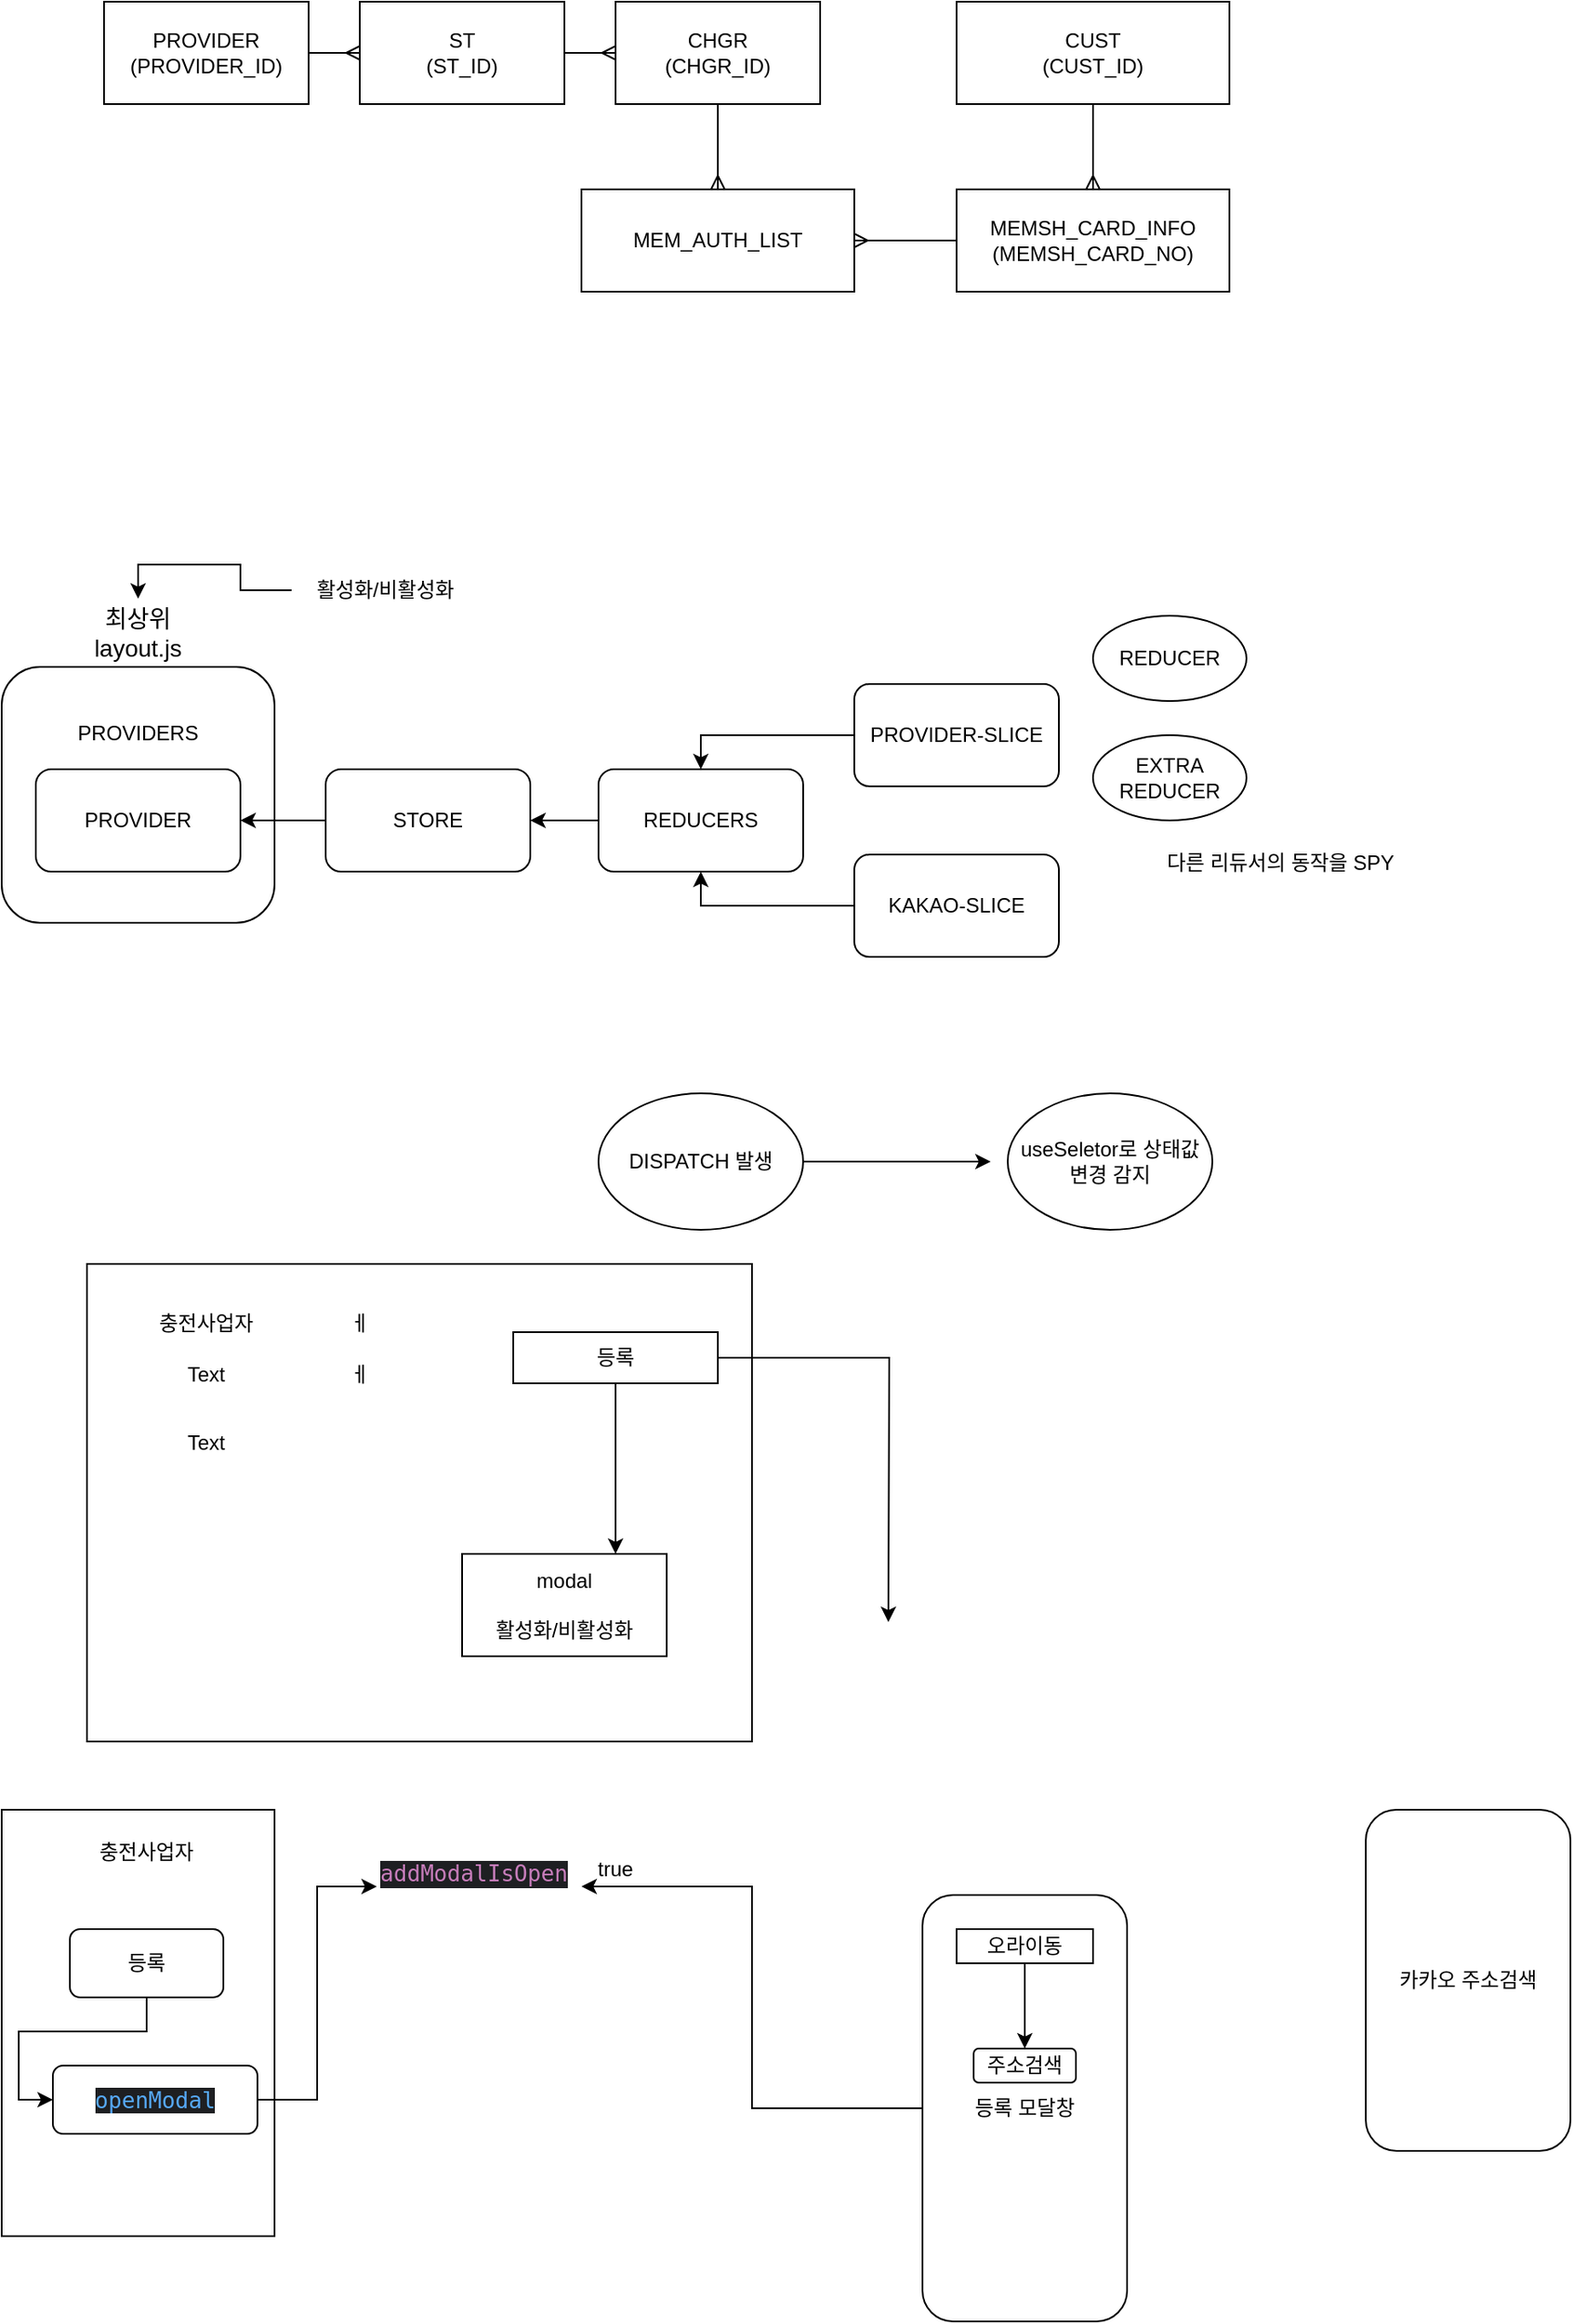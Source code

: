 <mxfile version="22.1.11" type="github">
  <diagram id="Oc9VZ4RDsRu7IjmT5tZU" name="페이지-1">
    <mxGraphModel dx="1050" dy="565" grid="1" gridSize="10" guides="1" tooltips="1" connect="1" arrows="1" fold="1" page="1" pageScale="1" pageWidth="827" pageHeight="1169" math="0" shadow="0">
      <root>
        <mxCell id="0" />
        <mxCell id="1" parent="0" />
        <mxCell id="dKqDjVCrPPVPqC3nHR22-33" value="" style="rounded=0;whiteSpace=wrap;html=1;" vertex="1" parent="1">
          <mxGeometry x="40" y="1120" width="160" height="250" as="geometry" />
        </mxCell>
        <mxCell id="dKqDjVCrPPVPqC3nHR22-3" value="&lt;br&gt;&lt;br&gt;PROVIDERS&lt;br&gt;&lt;br&gt;&lt;br&gt;&lt;br&gt;&lt;br&gt;&lt;br&gt;&lt;br&gt;&lt;br&gt;" style="rounded=1;whiteSpace=wrap;html=1;" vertex="1" parent="1">
          <mxGeometry x="40" y="450" width="160" height="150" as="geometry" />
        </mxCell>
        <mxCell id="3PDpEoZ0g_ruiQbjt8_G-4" style="edgeStyle=orthogonalEdgeStyle;rounded=0;orthogonalLoop=1;jettySize=auto;html=1;endArrow=ERmany;endFill=0;" parent="1" source="3PDpEoZ0g_ruiQbjt8_G-1" target="3PDpEoZ0g_ruiQbjt8_G-2" edge="1">
          <mxGeometry relative="1" as="geometry" />
        </mxCell>
        <mxCell id="3PDpEoZ0g_ruiQbjt8_G-1" value="PROVIDER&lt;br&gt;(PROVIDER_ID)" style="rounded=0;whiteSpace=wrap;html=1;" parent="1" vertex="1">
          <mxGeometry x="100" y="60" width="120" height="60" as="geometry" />
        </mxCell>
        <mxCell id="3PDpEoZ0g_ruiQbjt8_G-5" style="edgeStyle=orthogonalEdgeStyle;rounded=0;orthogonalLoop=1;jettySize=auto;html=1;endArrow=ERmany;endFill=0;" parent="1" source="3PDpEoZ0g_ruiQbjt8_G-2" target="3PDpEoZ0g_ruiQbjt8_G-3" edge="1">
          <mxGeometry relative="1" as="geometry" />
        </mxCell>
        <mxCell id="3PDpEoZ0g_ruiQbjt8_G-2" value="ST&lt;br&gt;(ST_ID)" style="rounded=0;whiteSpace=wrap;html=1;" parent="1" vertex="1">
          <mxGeometry x="250" y="60" width="120" height="60" as="geometry" />
        </mxCell>
        <mxCell id="3PDpEoZ0g_ruiQbjt8_G-7" style="edgeStyle=orthogonalEdgeStyle;rounded=0;orthogonalLoop=1;jettySize=auto;html=1;endArrow=ERmany;endFill=0;" parent="1" source="3PDpEoZ0g_ruiQbjt8_G-3" target="3PDpEoZ0g_ruiQbjt8_G-6" edge="1">
          <mxGeometry relative="1" as="geometry" />
        </mxCell>
        <mxCell id="3PDpEoZ0g_ruiQbjt8_G-3" value="CHGR&lt;br&gt;(CHGR_ID)" style="rounded=0;whiteSpace=wrap;html=1;" parent="1" vertex="1">
          <mxGeometry x="400" y="60" width="120" height="60" as="geometry" />
        </mxCell>
        <mxCell id="3PDpEoZ0g_ruiQbjt8_G-6" value="MEM_AUTH_LIST" style="rounded=0;whiteSpace=wrap;html=1;" parent="1" vertex="1">
          <mxGeometry x="380" y="170" width="160" height="60" as="geometry" />
        </mxCell>
        <mxCell id="3PDpEoZ0g_ruiQbjt8_G-11" style="edgeStyle=orthogonalEdgeStyle;rounded=0;orthogonalLoop=1;jettySize=auto;html=1;entryX=1;entryY=0.5;entryDx=0;entryDy=0;endArrow=ERmany;endFill=0;" parent="1" source="3PDpEoZ0g_ruiQbjt8_G-8" target="3PDpEoZ0g_ruiQbjt8_G-6" edge="1">
          <mxGeometry relative="1" as="geometry" />
        </mxCell>
        <mxCell id="3PDpEoZ0g_ruiQbjt8_G-8" value="MEMSH_CARD_INFO&lt;br&gt;(MEMSH_CARD_NO)" style="rounded=0;whiteSpace=wrap;html=1;" parent="1" vertex="1">
          <mxGeometry x="600" y="170" width="160" height="60" as="geometry" />
        </mxCell>
        <mxCell id="3PDpEoZ0g_ruiQbjt8_G-10" style="edgeStyle=orthogonalEdgeStyle;rounded=0;orthogonalLoop=1;jettySize=auto;html=1;endArrow=ERmany;endFill=0;" parent="1" source="3PDpEoZ0g_ruiQbjt8_G-9" target="3PDpEoZ0g_ruiQbjt8_G-8" edge="1">
          <mxGeometry relative="1" as="geometry" />
        </mxCell>
        <mxCell id="3PDpEoZ0g_ruiQbjt8_G-9" value="CUST&lt;br&gt;(CUST_ID)" style="rounded=0;whiteSpace=wrap;html=1;" parent="1" vertex="1">
          <mxGeometry x="600" y="60" width="160" height="60" as="geometry" />
        </mxCell>
        <mxCell id="dKqDjVCrPPVPqC3nHR22-4" style="edgeStyle=orthogonalEdgeStyle;rounded=0;orthogonalLoop=1;jettySize=auto;html=1;entryX=1;entryY=0.5;entryDx=0;entryDy=0;" edge="1" parent="1" source="dKqDjVCrPPVPqC3nHR22-1" target="dKqDjVCrPPVPqC3nHR22-2">
          <mxGeometry relative="1" as="geometry" />
        </mxCell>
        <mxCell id="dKqDjVCrPPVPqC3nHR22-1" value="STORE" style="rounded=1;whiteSpace=wrap;html=1;" vertex="1" parent="1">
          <mxGeometry x="230" y="510" width="120" height="60" as="geometry" />
        </mxCell>
        <mxCell id="dKqDjVCrPPVPqC3nHR22-2" value="PROVIDER" style="rounded=1;whiteSpace=wrap;html=1;" vertex="1" parent="1">
          <mxGeometry x="60" y="510" width="120" height="60" as="geometry" />
        </mxCell>
        <mxCell id="dKqDjVCrPPVPqC3nHR22-5" value="최상위 layout.js" style="text;html=1;strokeColor=none;fillColor=none;align=center;verticalAlign=middle;whiteSpace=wrap;rounded=0;fontStyle=0;fontSize=14;" vertex="1" parent="1">
          <mxGeometry x="90" y="410" width="60" height="40" as="geometry" />
        </mxCell>
        <mxCell id="dKqDjVCrPPVPqC3nHR22-7" style="edgeStyle=orthogonalEdgeStyle;rounded=0;orthogonalLoop=1;jettySize=auto;html=1;entryX=1;entryY=0.5;entryDx=0;entryDy=0;" edge="1" parent="1" source="dKqDjVCrPPVPqC3nHR22-6" target="dKqDjVCrPPVPqC3nHR22-1">
          <mxGeometry relative="1" as="geometry" />
        </mxCell>
        <mxCell id="dKqDjVCrPPVPqC3nHR22-6" value="REDUCERS" style="rounded=1;whiteSpace=wrap;html=1;" vertex="1" parent="1">
          <mxGeometry x="390" y="510" width="120" height="60" as="geometry" />
        </mxCell>
        <mxCell id="dKqDjVCrPPVPqC3nHR22-10" style="edgeStyle=orthogonalEdgeStyle;rounded=0;orthogonalLoop=1;jettySize=auto;html=1;entryX=0.5;entryY=0;entryDx=0;entryDy=0;" edge="1" parent="1" source="dKqDjVCrPPVPqC3nHR22-8" target="dKqDjVCrPPVPqC3nHR22-6">
          <mxGeometry relative="1" as="geometry" />
        </mxCell>
        <mxCell id="dKqDjVCrPPVPqC3nHR22-8" value="PROVIDER-SLICE" style="rounded=1;whiteSpace=wrap;html=1;" vertex="1" parent="1">
          <mxGeometry x="540" y="460" width="120" height="60" as="geometry" />
        </mxCell>
        <mxCell id="dKqDjVCrPPVPqC3nHR22-12" style="edgeStyle=orthogonalEdgeStyle;rounded=0;orthogonalLoop=1;jettySize=auto;html=1;entryX=0.5;entryY=1;entryDx=0;entryDy=0;" edge="1" parent="1" source="dKqDjVCrPPVPqC3nHR22-9" target="dKqDjVCrPPVPqC3nHR22-6">
          <mxGeometry relative="1" as="geometry" />
        </mxCell>
        <mxCell id="dKqDjVCrPPVPqC3nHR22-9" value="KAKAO-SLICE" style="rounded=1;whiteSpace=wrap;html=1;" vertex="1" parent="1">
          <mxGeometry x="540" y="560" width="120" height="60" as="geometry" />
        </mxCell>
        <mxCell id="dKqDjVCrPPVPqC3nHR22-13" value="REDUCER" style="ellipse;whiteSpace=wrap;html=1;" vertex="1" parent="1">
          <mxGeometry x="680" y="420" width="90" height="50" as="geometry" />
        </mxCell>
        <mxCell id="dKqDjVCrPPVPqC3nHR22-14" value="EXTRA&lt;br&gt;REDUCER" style="ellipse;whiteSpace=wrap;html=1;" vertex="1" parent="1">
          <mxGeometry x="680" y="490" width="90" height="50" as="geometry" />
        </mxCell>
        <mxCell id="dKqDjVCrPPVPqC3nHR22-15" value="다른 리듀서의 동작을 SPY" style="text;html=1;strokeColor=none;fillColor=none;align=center;verticalAlign=middle;whiteSpace=wrap;rounded=0;" vertex="1" parent="1">
          <mxGeometry x="710" y="550" width="160" height="30" as="geometry" />
        </mxCell>
        <mxCell id="dKqDjVCrPPVPqC3nHR22-17" style="edgeStyle=orthogonalEdgeStyle;rounded=0;orthogonalLoop=1;jettySize=auto;html=1;" edge="1" parent="1" source="dKqDjVCrPPVPqC3nHR22-16">
          <mxGeometry relative="1" as="geometry">
            <mxPoint x="620" y="740" as="targetPoint" />
          </mxGeometry>
        </mxCell>
        <mxCell id="dKqDjVCrPPVPqC3nHR22-16" value="DISPATCH 발생" style="ellipse;whiteSpace=wrap;html=1;" vertex="1" parent="1">
          <mxGeometry x="390" y="700" width="120" height="80" as="geometry" />
        </mxCell>
        <mxCell id="dKqDjVCrPPVPqC3nHR22-18" value="useSeletor로 상태값 변경 감지" style="ellipse;whiteSpace=wrap;html=1;" vertex="1" parent="1">
          <mxGeometry x="630" y="700" width="120" height="80" as="geometry" />
        </mxCell>
        <mxCell id="dKqDjVCrPPVPqC3nHR22-20" value="" style="rounded=0;whiteSpace=wrap;html=1;" vertex="1" parent="1">
          <mxGeometry x="90" y="800" width="390" height="280" as="geometry" />
        </mxCell>
        <mxCell id="dKqDjVCrPPVPqC3nHR22-21" value="modal&lt;br&gt;&lt;br&gt;활성화/비활성화" style="rounded=0;whiteSpace=wrap;html=1;" vertex="1" parent="1">
          <mxGeometry x="310" y="970" width="120" height="60" as="geometry" />
        </mxCell>
        <mxCell id="dKqDjVCrPPVPqC3nHR22-22" value="충전사업자" style="text;html=1;strokeColor=none;fillColor=none;align=center;verticalAlign=middle;whiteSpace=wrap;rounded=0;" vertex="1" parent="1">
          <mxGeometry x="120" y="820" width="80" height="30" as="geometry" />
        </mxCell>
        <mxCell id="dKqDjVCrPPVPqC3nHR22-24" style="edgeStyle=orthogonalEdgeStyle;rounded=0;orthogonalLoop=1;jettySize=auto;html=1;entryX=0.75;entryY=0;entryDx=0;entryDy=0;" edge="1" parent="1" source="dKqDjVCrPPVPqC3nHR22-23" target="dKqDjVCrPPVPqC3nHR22-21">
          <mxGeometry relative="1" as="geometry" />
        </mxCell>
        <mxCell id="dKqDjVCrPPVPqC3nHR22-26" style="edgeStyle=orthogonalEdgeStyle;rounded=0;orthogonalLoop=1;jettySize=auto;html=1;" edge="1" parent="1" source="dKqDjVCrPPVPqC3nHR22-23">
          <mxGeometry relative="1" as="geometry">
            <mxPoint x="560" y="1010" as="targetPoint" />
          </mxGeometry>
        </mxCell>
        <mxCell id="dKqDjVCrPPVPqC3nHR22-23" value="등록" style="rounded=0;whiteSpace=wrap;html=1;" vertex="1" parent="1">
          <mxGeometry x="340" y="840" width="120" height="30" as="geometry" />
        </mxCell>
        <mxCell id="dKqDjVCrPPVPqC3nHR22-27" style="edgeStyle=orthogonalEdgeStyle;rounded=0;orthogonalLoop=1;jettySize=auto;html=1;entryX=0.5;entryY=0;entryDx=0;entryDy=0;" edge="1" parent="1" source="dKqDjVCrPPVPqC3nHR22-25" target="dKqDjVCrPPVPqC3nHR22-5">
          <mxGeometry relative="1" as="geometry" />
        </mxCell>
        <mxCell id="dKqDjVCrPPVPqC3nHR22-25" value="활성화/비활성화" style="text;html=1;strokeColor=none;fillColor=none;align=center;verticalAlign=middle;whiteSpace=wrap;rounded=0;" vertex="1" parent="1">
          <mxGeometry x="210" y="390" width="110" height="30" as="geometry" />
        </mxCell>
        <mxCell id="dKqDjVCrPPVPqC3nHR22-30" style="edgeStyle=orthogonalEdgeStyle;rounded=0;orthogonalLoop=1;jettySize=auto;html=1;entryX=0;entryY=0.5;entryDx=0;entryDy=0;" edge="1" parent="1" source="dKqDjVCrPPVPqC3nHR22-28" target="dKqDjVCrPPVPqC3nHR22-29">
          <mxGeometry relative="1" as="geometry" />
        </mxCell>
        <mxCell id="dKqDjVCrPPVPqC3nHR22-28" value="등록" style="rounded=1;whiteSpace=wrap;html=1;" vertex="1" parent="1">
          <mxGeometry x="80" y="1190" width="90" height="40" as="geometry" />
        </mxCell>
        <mxCell id="dKqDjVCrPPVPqC3nHR22-36" style="edgeStyle=orthogonalEdgeStyle;rounded=0;orthogonalLoop=1;jettySize=auto;html=1;entryX=0;entryY=0.5;entryDx=0;entryDy=0;" edge="1" parent="1" source="dKqDjVCrPPVPqC3nHR22-29" target="dKqDjVCrPPVPqC3nHR22-31">
          <mxGeometry relative="1" as="geometry" />
        </mxCell>
        <mxCell id="dKqDjVCrPPVPqC3nHR22-29" value="&lt;div style=&quot;background-color:#1e1f22;color:#bcbec4&quot;&gt;&lt;pre style=&quot;font-family:&#39;JetBrains Mono&#39;,monospace;font-size:9.8pt;&quot;&gt;&lt;span style=&quot;color:#56a8f5;&quot;&gt;openModal&lt;/span&gt;&lt;/pre&gt;&lt;/div&gt;" style="rounded=1;whiteSpace=wrap;html=1;" vertex="1" parent="1">
          <mxGeometry x="70" y="1270" width="120" height="40" as="geometry" />
        </mxCell>
        <mxCell id="dKqDjVCrPPVPqC3nHR22-31" value="&lt;div style=&quot;background-color:#1e1f22;color:#bcbec4&quot;&gt;&lt;pre style=&quot;font-family:&#39;JetBrains Mono&#39;,monospace;font-size:9.8pt;&quot;&gt;&lt;span style=&quot;color:#c77dbb;&quot;&gt;addModalIsOpen&lt;/span&gt;&lt;/pre&gt;&lt;/div&gt;" style="text;whiteSpace=wrap;html=1;" vertex="1" parent="1">
          <mxGeometry x="260" y="1130" width="120" height="70" as="geometry" />
        </mxCell>
        <mxCell id="dKqDjVCrPPVPqC3nHR22-32" value="true" style="text;html=1;strokeColor=none;fillColor=none;align=center;verticalAlign=middle;whiteSpace=wrap;rounded=0;" vertex="1" parent="1">
          <mxGeometry x="370" y="1140" width="60" height="30" as="geometry" />
        </mxCell>
        <mxCell id="dKqDjVCrPPVPqC3nHR22-34" value="충전사업자" style="text;html=1;strokeColor=none;fillColor=none;align=center;verticalAlign=middle;whiteSpace=wrap;rounded=0;" vertex="1" parent="1">
          <mxGeometry x="90" y="1130" width="70" height="30" as="geometry" />
        </mxCell>
        <mxCell id="dKqDjVCrPPVPqC3nHR22-37" style="edgeStyle=orthogonalEdgeStyle;rounded=0;orthogonalLoop=1;jettySize=auto;html=1;" edge="1" parent="1" source="dKqDjVCrPPVPqC3nHR22-35" target="dKqDjVCrPPVPqC3nHR22-31">
          <mxGeometry relative="1" as="geometry" />
        </mxCell>
        <mxCell id="dKqDjVCrPPVPqC3nHR22-35" value="등록 모달창" style="rounded=1;whiteSpace=wrap;html=1;" vertex="1" parent="1">
          <mxGeometry x="580" y="1170" width="120" height="250" as="geometry" />
        </mxCell>
        <mxCell id="dKqDjVCrPPVPqC3nHR22-38" value="주소검색" style="rounded=1;whiteSpace=wrap;html=1;" vertex="1" parent="1">
          <mxGeometry x="610" y="1260" width="60" height="20" as="geometry" />
        </mxCell>
        <mxCell id="dKqDjVCrPPVPqC3nHR22-39" value="카카오 주소검색" style="rounded=1;whiteSpace=wrap;html=1;" vertex="1" parent="1">
          <mxGeometry x="840" y="1120" width="120" height="200" as="geometry" />
        </mxCell>
        <mxCell id="dKqDjVCrPPVPqC3nHR22-41" value="" style="edgeStyle=orthogonalEdgeStyle;rounded=0;orthogonalLoop=1;jettySize=auto;html=1;" edge="1" parent="1" source="dKqDjVCrPPVPqC3nHR22-40" target="dKqDjVCrPPVPqC3nHR22-38">
          <mxGeometry relative="1" as="geometry" />
        </mxCell>
        <mxCell id="dKqDjVCrPPVPqC3nHR22-40" value="오라이동" style="rounded=0;whiteSpace=wrap;html=1;" vertex="1" parent="1">
          <mxGeometry x="600" y="1190" width="80" height="20" as="geometry" />
        </mxCell>
        <mxCell id="dKqDjVCrPPVPqC3nHR22-42" value="Text" style="text;html=1;strokeColor=none;fillColor=none;align=center;verticalAlign=middle;whiteSpace=wrap;rounded=0;" vertex="1" parent="1">
          <mxGeometry x="130" y="850" width="60" height="30" as="geometry" />
        </mxCell>
        <mxCell id="dKqDjVCrPPVPqC3nHR22-43" value="Text" style="text;html=1;strokeColor=none;fillColor=none;align=center;verticalAlign=middle;whiteSpace=wrap;rounded=0;" vertex="1" parent="1">
          <mxGeometry x="130" y="890" width="60" height="30" as="geometry" />
        </mxCell>
        <mxCell id="dKqDjVCrPPVPqC3nHR22-44" value="ㅔ" style="text;html=1;strokeColor=none;fillColor=none;align=center;verticalAlign=middle;whiteSpace=wrap;rounded=0;" vertex="1" parent="1">
          <mxGeometry x="220" y="820" width="60" height="30" as="geometry" />
        </mxCell>
        <mxCell id="dKqDjVCrPPVPqC3nHR22-45" value="ㅔ" style="text;html=1;strokeColor=none;fillColor=none;align=center;verticalAlign=middle;whiteSpace=wrap;rounded=0;" vertex="1" parent="1">
          <mxGeometry x="220" y="850" width="60" height="30" as="geometry" />
        </mxCell>
      </root>
    </mxGraphModel>
  </diagram>
</mxfile>
